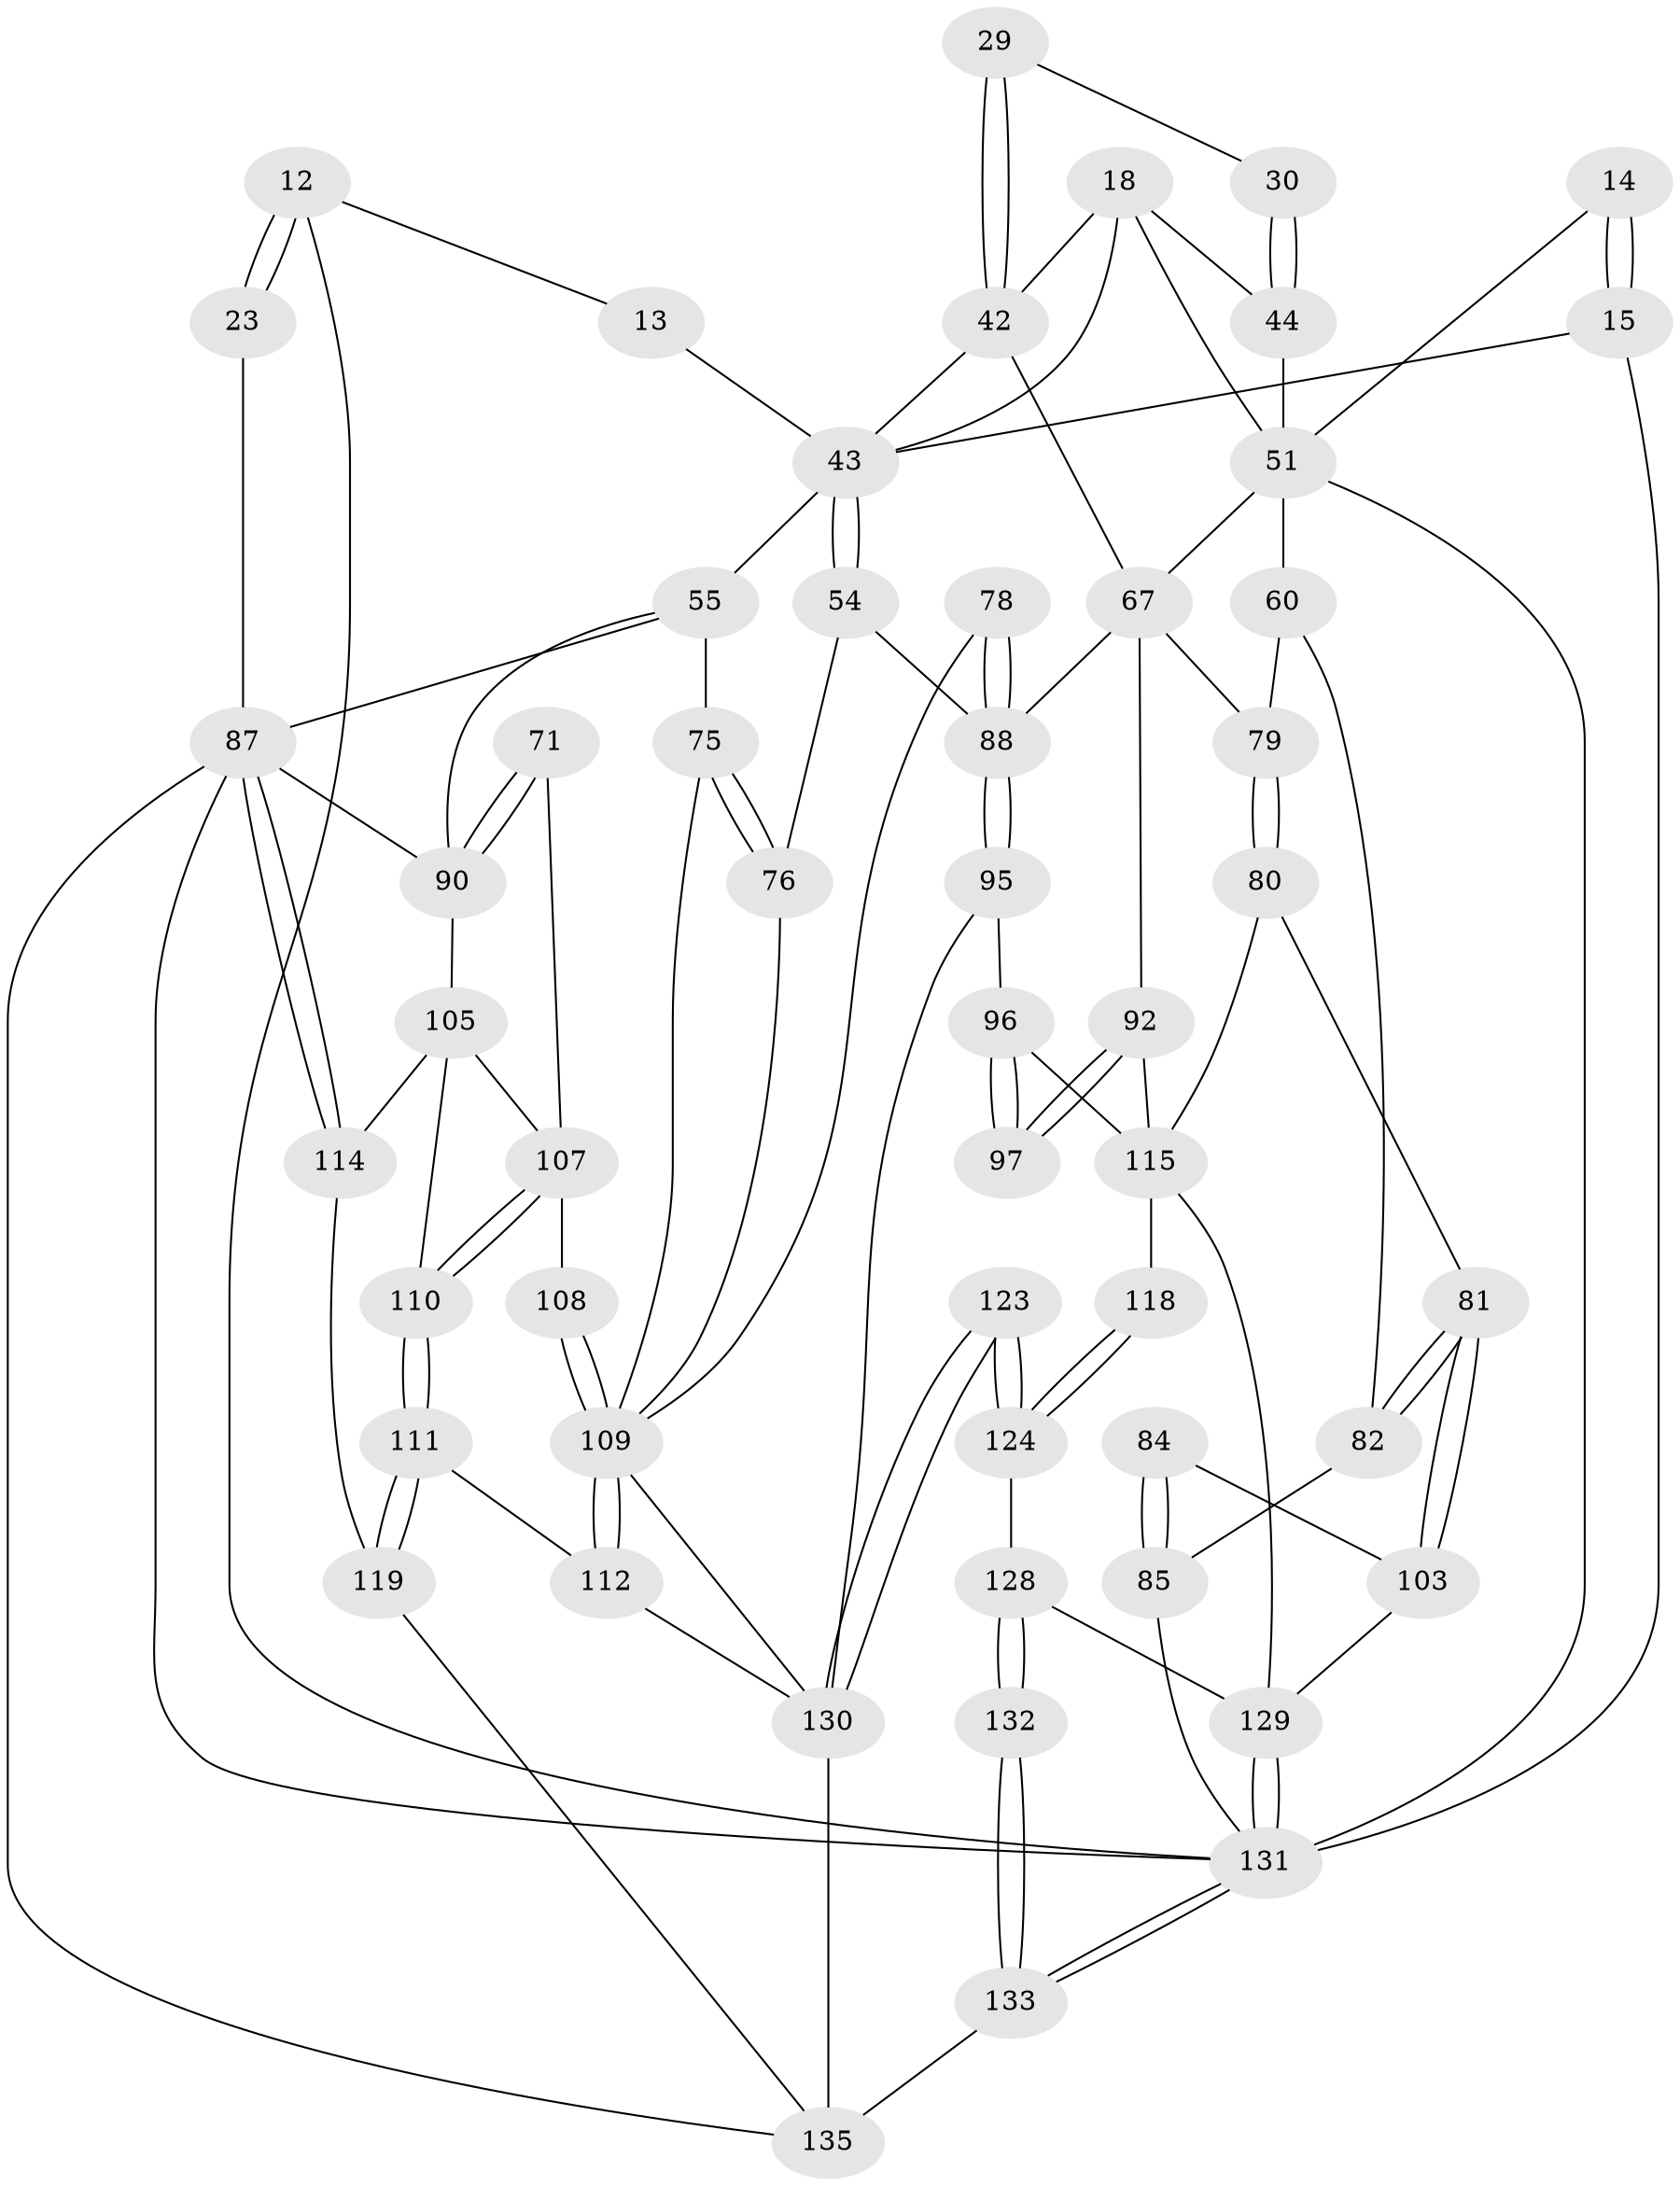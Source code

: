 // original degree distribution, {3: 0.014814814814814815, 4: 0.23703703703703705, 6: 0.21481481481481482, 5: 0.5333333333333333}
// Generated by graph-tools (version 1.1) at 2025/05/03/04/25 22:05:37]
// undirected, 54 vertices, 118 edges
graph export_dot {
graph [start="1"]
  node [color=gray90,style=filled];
  12 [pos="+0.9052133474719067+0.12194898704951608",super="+2"];
  13 [pos="+0.8776073691437126+0.1585301307076871",super="+8"];
  14 [pos="+0.18321130076735895+0.09988481279896112"];
  15 [pos="+0.07572852455278198+0.1700074037406535",super="+5"];
  18 [pos="+0.2189094558103276+0.13691962619180262",super="+17+16"];
  23 [pos="+1+0.2018167178540809"];
  29 [pos="+0.33106991162102806+0.27336959364452773"];
  30 [pos="+0.3101485573596724+0.275103112097212"];
  42 [pos="+0.3925318597882871+0.33470753562743055",super="+41+24+25"];
  43 [pos="+0.5295646383657989+0.32047744017097657",super="+39+32"];
  44 [pos="+0.2466103471923306+0.34268918761322076",super="+27+26"];
  51 [pos="+0.20800293718617988+0.4349846625668744",super="+48+46+28+21"];
  54 [pos="+0.48037633686917086+0.44405779332796624"];
  55 [pos="+0.8221114441730253+0.3876947225597558",super="+40+34+36+38"];
  60 [pos="+0.09317668592617694+0.4345268620020686",super="+59"];
  67 [pos="+0.31133459455496393+0.5392176272864626",super="+66+50"];
  71 [pos="+0.7936392972320399+0.5509758069434428"];
  75 [pos="+0.6557601513241849+0.5260495604949389",super="+57+56+52"];
  76 [pos="+0.5471102411826162+0.5150463131569933",super="+53"];
  78 [pos="+0.48720429576795576+0.5690988030173477"];
  79 [pos="+0.2031950677839807+0.5030904451112107"];
  80 [pos="+0.15515066126784297+0.6068434285581729"];
  81 [pos="+0.14731021322164312+0.6098888975040017"];
  82 [pos="+0.10109936363442633+0.5710895310310732",super="+68"];
  84 [pos="+0.030553298806617578+0.6552470875338093"];
  85 [pos="+0+0.6315437414698855",super="+70+83"];
  87 [pos="+1+0.9108703970229598",super="+61+33+86"];
  88 [pos="+0.43471521942131985+0.6978825079149539",super="+65+64"];
  90 [pos="+0.9484445689247432+0.5953483709299149",super="+62+63"];
  92 [pos="+0.2745517106738349+0.6329906268727584",super="+91"];
  95 [pos="+0.4347043920788314+0.6980381195063958"];
  96 [pos="+0.39636724852891536+0.7066369700920088"];
  97 [pos="+0.37731214152603865+0.6826605608050667"];
  103 [pos="+0.07857209027801279+0.666571807495123"];
  105 [pos="+0.8836512751004799+0.6759681569565961",super="+104"];
  107 [pos="+0.769317048693291+0.6788349851250649",super="+106"];
  108 [pos="+0.7302968033842213+0.6546934481635216",super="+73"];
  109 [pos="+0.673853507173554+0.7361609708071502",super="+98"];
  110 [pos="+0.7656189322198445+0.7239064982892044"];
  111 [pos="+0.7479298752086746+0.7651841520032291"];
  112 [pos="+0.6755853230093037+0.7482783057255803"];
  114 [pos="+0.8954733968868197+0.7921820061675421"];
  115 [pos="+0.21181235578324775+0.7591416700740364",super="+113"];
  118 [pos="+0.32468493331827397+0.7737025158006738"];
  119 [pos="+0.8280172482140706+0.8410007202152479"];
  123 [pos="+0.44619146441075164+0.9190364453672252",super="+122"];
  124 [pos="+0.324185924552575+0.8273019243173377"];
  128 [pos="+0.18841494715224702+0.8574525169700346",super="+127"];
  129 [pos="+0.15769945462286886+0.8450559949646721",super="+117"];
  130 [pos="+0.5073142599116964+1",super="+126+120+121"];
  131 [pos="+0.197381487683374+1",super="+102+35+22+47"];
  132 [pos="+0.27434604612953567+1"];
  133 [pos="+0.28037757903534766+1"];
  135 [pos="+0.9609914917481172+1",super="+125+134"];
  12 -- 13 [weight=2];
  12 -- 23 [weight=2];
  12 -- 23;
  12 -- 131;
  13 -- 43 [weight=2];
  14 -- 15 [weight=2];
  14 -- 15;
  14 -- 51;
  15 -- 131 [weight=2];
  15 -- 43;
  18 -- 44;
  18 -- 42 [weight=2];
  18 -- 51;
  18 -- 43;
  23 -- 87 [weight=2];
  29 -- 30;
  29 -- 42 [weight=2];
  29 -- 42;
  30 -- 44 [weight=2];
  30 -- 44;
  42 -- 43 [weight=2];
  42 -- 67;
  43 -- 54;
  43 -- 54;
  43 -- 55 [weight=3];
  44 -- 51 [weight=2];
  51 -- 60 [weight=2];
  51 -- 131 [weight=2];
  51 -- 67;
  54 -- 88;
  54 -- 76;
  55 -- 75 [weight=3];
  55 -- 90;
  55 -- 87;
  60 -- 79;
  60 -- 82;
  67 -- 79;
  67 -- 88 [weight=2];
  67 -- 92;
  71 -- 90 [weight=2];
  71 -- 90;
  71 -- 107;
  75 -- 76 [weight=2];
  75 -- 76;
  75 -- 109;
  76 -- 109;
  78 -- 88 [weight=2];
  78 -- 88;
  78 -- 109;
  79 -- 80;
  79 -- 80;
  80 -- 81;
  80 -- 115;
  81 -- 82;
  81 -- 82;
  81 -- 103;
  81 -- 103;
  82 -- 85 [weight=2];
  84 -- 85 [weight=2];
  84 -- 85;
  84 -- 103;
  85 -- 131 [weight=2];
  87 -- 114;
  87 -- 114;
  87 -- 135;
  87 -- 90;
  87 -- 131;
  88 -- 95;
  88 -- 95;
  90 -- 105;
  92 -- 97 [weight=2];
  92 -- 97;
  92 -- 115;
  95 -- 96;
  95 -- 130;
  96 -- 97;
  96 -- 97;
  96 -- 115;
  103 -- 129;
  105 -- 110;
  105 -- 114;
  105 -- 107;
  107 -- 108 [weight=2];
  107 -- 110;
  107 -- 110;
  108 -- 109 [weight=2];
  108 -- 109;
  109 -- 112;
  109 -- 112;
  109 -- 130;
  110 -- 111;
  110 -- 111;
  111 -- 112;
  111 -- 119;
  111 -- 119;
  112 -- 130;
  114 -- 119;
  115 -- 118 [weight=2];
  115 -- 129;
  118 -- 124;
  118 -- 124;
  119 -- 135;
  123 -- 124;
  123 -- 124;
  123 -- 130 [weight=3];
  123 -- 130;
  124 -- 128;
  128 -- 129;
  128 -- 132 [weight=2];
  128 -- 132;
  129 -- 131 [weight=2];
  129 -- 131;
  130 -- 135 [weight=2];
  131 -- 133;
  131 -- 133;
  132 -- 133;
  132 -- 133;
  133 -- 135;
}
